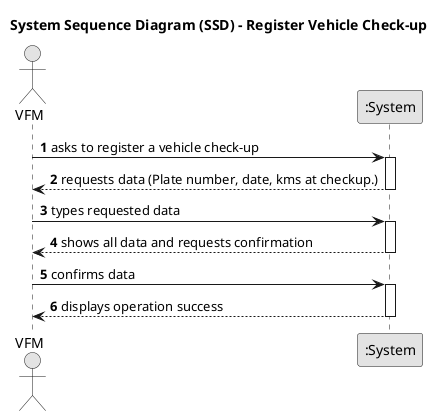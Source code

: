 @startuml
skinparam monochrome true
skinparam packageStyle rectangle
skinparam shadowing false

title System Sequence Diagram (SSD) - Register Vehicle Check-up

autonumber

actor VFM
participant ":System" as System

    VFM -> System : asks to register a vehicle check-up
    activate System

        System --> VFM : requests data (Plate number, date, kms at checkup.)
    deactivate System

    VFM -> System : types requested data
    activate System

       System --> VFM : shows all data and requests confirmation
    deactivate System

    VFM -> System : confirms data
    activate System

        System --> VFM : displays operation success
    deactivate System

@enduml